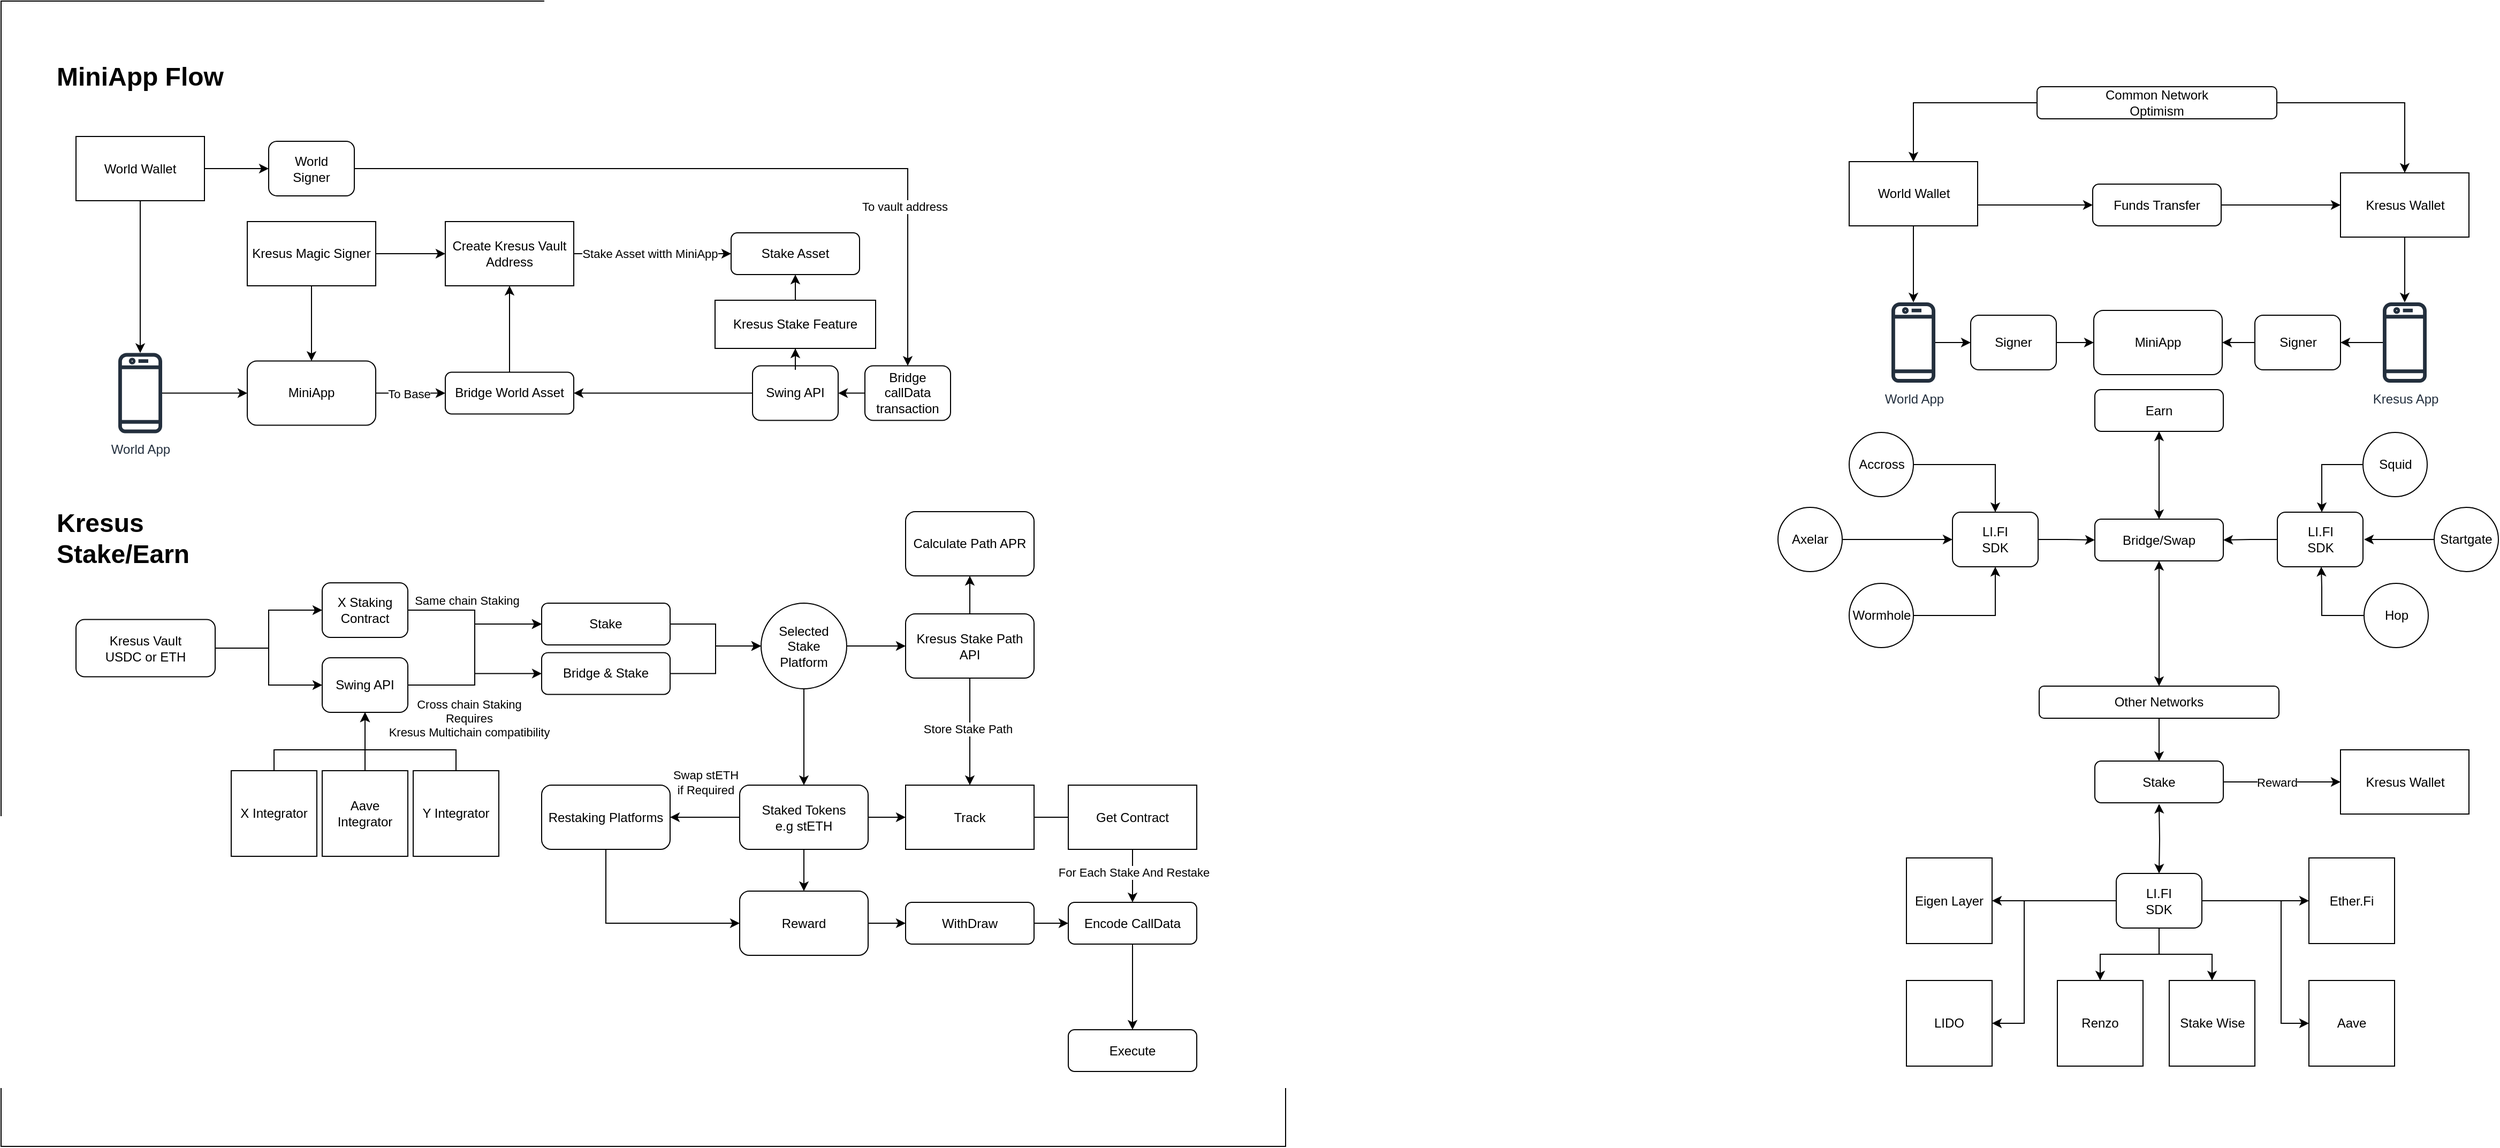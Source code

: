 <mxfile version="24.7.13">
  <diagram name="Page-1" id="8HVVYqKfXhcnhw4byhm_">
    <mxGraphModel dx="5444" dy="1896" grid="1" gridSize="10" guides="1" tooltips="1" connect="1" arrows="1" fold="1" page="1" pageScale="1" pageWidth="850" pageHeight="1100" math="0" shadow="0">
      <root>
        <mxCell id="0" />
        <mxCell id="1" parent="0" />
        <mxCell id="dPlBs3OxKMqILGhpUdvq-78" value="" style="rounded=0;whiteSpace=wrap;html=1;" parent="1" vertex="1">
          <mxGeometry x="-1590" y="20" width="1200" height="1070" as="geometry" />
        </mxCell>
        <mxCell id="dPlBs3OxKMqILGhpUdvq-26" value="" style="edgeStyle=orthogonalEdgeStyle;rounded=0;orthogonalLoop=1;jettySize=auto;html=1;" parent="1" source="dPlBs3OxKMqILGhpUdvq-1" target="dPlBs3OxKMqILGhpUdvq-20" edge="1">
          <mxGeometry relative="1" as="geometry" />
        </mxCell>
        <mxCell id="dPlBs3OxKMqILGhpUdvq-1" value="World App" style="sketch=0;outlineConnect=0;fontColor=#232F3E;gradientColor=none;fillColor=#232F3D;strokeColor=none;dashed=0;verticalLabelPosition=bottom;verticalAlign=top;align=center;html=1;fontSize=12;fontStyle=0;aspect=fixed;pointerEvents=1;shape=mxgraph.aws4.mobile_client;" parent="1" vertex="1">
          <mxGeometry x="176" y="300" width="41" height="78" as="geometry" />
        </mxCell>
        <mxCell id="dPlBs3OxKMqILGhpUdvq-2" value="MiniApp" style="rounded=1;whiteSpace=wrap;html=1;" parent="1" vertex="1">
          <mxGeometry x="365" y="309" width="120" height="60" as="geometry" />
        </mxCell>
        <mxCell id="dPlBs3OxKMqILGhpUdvq-24" value="" style="edgeStyle=orthogonalEdgeStyle;rounded=0;orthogonalLoop=1;jettySize=auto;html=1;" parent="1" source="dPlBs3OxKMqILGhpUdvq-3" target="dPlBs3OxKMqILGhpUdvq-21" edge="1">
          <mxGeometry relative="1" as="geometry" />
        </mxCell>
        <mxCell id="dPlBs3OxKMqILGhpUdvq-3" value="Kresus App" style="sketch=0;outlineConnect=0;fontColor=#232F3E;gradientColor=none;fillColor=#232F3D;strokeColor=none;dashed=0;verticalLabelPosition=bottom;verticalAlign=top;align=center;html=1;fontSize=12;fontStyle=0;aspect=fixed;pointerEvents=1;shape=mxgraph.aws4.mobile_client;" parent="1" vertex="1">
          <mxGeometry x="635" y="300" width="41" height="78" as="geometry" />
        </mxCell>
        <mxCell id="dPlBs3OxKMqILGhpUdvq-11" style="edgeStyle=orthogonalEdgeStyle;rounded=0;orthogonalLoop=1;jettySize=auto;html=1;entryX=0;entryY=0.5;entryDx=0;entryDy=0;" parent="1" source="dPlBs3OxKMqILGhpUdvq-4" target="dPlBs3OxKMqILGhpUdvq-10" edge="1">
          <mxGeometry relative="1" as="geometry">
            <Array as="points">
              <mxPoint x="245" y="211" />
            </Array>
          </mxGeometry>
        </mxCell>
        <mxCell id="dPlBs3OxKMqILGhpUdvq-16" value="" style="edgeStyle=orthogonalEdgeStyle;rounded=0;orthogonalLoop=1;jettySize=auto;html=1;" parent="1" source="dPlBs3OxKMqILGhpUdvq-4" target="dPlBs3OxKMqILGhpUdvq-1" edge="1">
          <mxGeometry relative="1" as="geometry" />
        </mxCell>
        <mxCell id="dPlBs3OxKMqILGhpUdvq-4" value="World Wallet" style="rounded=0;whiteSpace=wrap;html=1;" parent="1" vertex="1">
          <mxGeometry x="136.5" y="170" width="120" height="60" as="geometry" />
        </mxCell>
        <mxCell id="dPlBs3OxKMqILGhpUdvq-12" style="edgeStyle=orthogonalEdgeStyle;rounded=0;orthogonalLoop=1;jettySize=auto;html=1;entryX=1;entryY=0.5;entryDx=0;entryDy=0;startArrow=classic;startFill=1;endArrow=none;endFill=0;" parent="1" source="dPlBs3OxKMqILGhpUdvq-5" target="dPlBs3OxKMqILGhpUdvq-10" edge="1">
          <mxGeometry relative="1" as="geometry">
            <Array as="points">
              <mxPoint x="605" y="211" />
            </Array>
          </mxGeometry>
        </mxCell>
        <mxCell id="dPlBs3OxKMqILGhpUdvq-17" value="" style="edgeStyle=orthogonalEdgeStyle;rounded=0;orthogonalLoop=1;jettySize=auto;html=1;" parent="1" source="dPlBs3OxKMqILGhpUdvq-5" target="dPlBs3OxKMqILGhpUdvq-3" edge="1">
          <mxGeometry relative="1" as="geometry" />
        </mxCell>
        <mxCell id="dPlBs3OxKMqILGhpUdvq-5" value="Kresus Wallet" style="rounded=0;whiteSpace=wrap;html=1;" parent="1" vertex="1">
          <mxGeometry x="595.5" y="180.5" width="120" height="60" as="geometry" />
        </mxCell>
        <mxCell id="dPlBs3OxKMqILGhpUdvq-22" style="edgeStyle=orthogonalEdgeStyle;rounded=0;orthogonalLoop=1;jettySize=auto;html=1;" parent="1" source="dPlBs3OxKMqILGhpUdvq-6" target="dPlBs3OxKMqILGhpUdvq-4" edge="1">
          <mxGeometry relative="1" as="geometry" />
        </mxCell>
        <mxCell id="dPlBs3OxKMqILGhpUdvq-23" style="edgeStyle=orthogonalEdgeStyle;rounded=0;orthogonalLoop=1;jettySize=auto;html=1;" parent="1" source="dPlBs3OxKMqILGhpUdvq-6" target="dPlBs3OxKMqILGhpUdvq-5" edge="1">
          <mxGeometry relative="1" as="geometry" />
        </mxCell>
        <mxCell id="dPlBs3OxKMqILGhpUdvq-6" value="Common Network&lt;br&gt;Optimism" style="rounded=1;whiteSpace=wrap;html=1;" parent="1" vertex="1">
          <mxGeometry x="312" y="100" width="224" height="30" as="geometry" />
        </mxCell>
        <mxCell id="dPlBs3OxKMqILGhpUdvq-10" value="Funds Transfer" style="rounded=1;whiteSpace=wrap;html=1;" parent="1" vertex="1">
          <mxGeometry x="364" y="191" width="120" height="39" as="geometry" />
        </mxCell>
        <mxCell id="dPlBs3OxKMqILGhpUdvq-15" value="" style="edgeStyle=orthogonalEdgeStyle;rounded=0;orthogonalLoop=1;jettySize=auto;html=1;startArrow=classic;startFill=1;" parent="1" source="dPlBs3OxKMqILGhpUdvq-13" target="dPlBs3OxKMqILGhpUdvq-14" edge="1">
          <mxGeometry relative="1" as="geometry" />
        </mxCell>
        <mxCell id="dPlBs3OxKMqILGhpUdvq-13" value="Earn" style="rounded=1;whiteSpace=wrap;html=1;" parent="1" vertex="1">
          <mxGeometry x="366" y="383" width="120" height="39" as="geometry" />
        </mxCell>
        <mxCell id="dPlBs3OxKMqILGhpUdvq-34" value="" style="edgeStyle=orthogonalEdgeStyle;rounded=0;orthogonalLoop=1;jettySize=auto;html=1;startArrow=classic;startFill=1;" parent="1" source="dPlBs3OxKMqILGhpUdvq-14" target="dPlBs3OxKMqILGhpUdvq-32" edge="1">
          <mxGeometry relative="1" as="geometry" />
        </mxCell>
        <mxCell id="dPlBs3OxKMqILGhpUdvq-14" value="Bridge/Swap" style="rounded=1;whiteSpace=wrap;html=1;" parent="1" vertex="1">
          <mxGeometry x="366" y="504" width="120" height="39" as="geometry" />
        </mxCell>
        <mxCell id="dPlBs3OxKMqILGhpUdvq-27" value="" style="edgeStyle=orthogonalEdgeStyle;rounded=0;orthogonalLoop=1;jettySize=auto;html=1;" parent="1" source="dPlBs3OxKMqILGhpUdvq-20" target="dPlBs3OxKMqILGhpUdvq-2" edge="1">
          <mxGeometry relative="1" as="geometry" />
        </mxCell>
        <mxCell id="dPlBs3OxKMqILGhpUdvq-20" value="Signer" style="rounded=1;whiteSpace=wrap;html=1;" parent="1" vertex="1">
          <mxGeometry x="250" y="313.5" width="80" height="51" as="geometry" />
        </mxCell>
        <mxCell id="dPlBs3OxKMqILGhpUdvq-25" value="" style="edgeStyle=orthogonalEdgeStyle;rounded=0;orthogonalLoop=1;jettySize=auto;html=1;" parent="1" source="dPlBs3OxKMqILGhpUdvq-21" target="dPlBs3OxKMqILGhpUdvq-2" edge="1">
          <mxGeometry relative="1" as="geometry" />
        </mxCell>
        <mxCell id="dPlBs3OxKMqILGhpUdvq-21" value="Signer" style="rounded=1;whiteSpace=wrap;html=1;" parent="1" vertex="1">
          <mxGeometry x="515.5" y="313.5" width="80" height="51" as="geometry" />
        </mxCell>
        <mxCell id="dPlBs3OxKMqILGhpUdvq-60" value="" style="edgeStyle=orthogonalEdgeStyle;rounded=0;orthogonalLoop=1;jettySize=auto;html=1;" parent="1" source="dPlBs3OxKMqILGhpUdvq-32" target="dPlBs3OxKMqILGhpUdvq-59" edge="1">
          <mxGeometry relative="1" as="geometry" />
        </mxCell>
        <mxCell id="dPlBs3OxKMqILGhpUdvq-32" value="Other Networks" style="rounded=1;whiteSpace=wrap;html=1;" parent="1" vertex="1">
          <mxGeometry x="314" y="660" width="224" height="30" as="geometry" />
        </mxCell>
        <mxCell id="dPlBs3OxKMqILGhpUdvq-53" style="edgeStyle=orthogonalEdgeStyle;rounded=0;orthogonalLoop=1;jettySize=auto;html=1;" parent="1" source="dPlBs3OxKMqILGhpUdvq-39" target="dPlBs3OxKMqILGhpUdvq-51" edge="1">
          <mxGeometry relative="1" as="geometry" />
        </mxCell>
        <mxCell id="dPlBs3OxKMqILGhpUdvq-39" value="Accross" style="ellipse;whiteSpace=wrap;html=1;aspect=fixed;" parent="1" vertex="1">
          <mxGeometry x="136.5" y="423" width="60" height="60" as="geometry" />
        </mxCell>
        <mxCell id="dPlBs3OxKMqILGhpUdvq-54" style="edgeStyle=orthogonalEdgeStyle;rounded=0;orthogonalLoop=1;jettySize=auto;html=1;" parent="1" source="dPlBs3OxKMqILGhpUdvq-41" target="dPlBs3OxKMqILGhpUdvq-51" edge="1">
          <mxGeometry relative="1" as="geometry" />
        </mxCell>
        <mxCell id="dPlBs3OxKMqILGhpUdvq-41" value="Axelar" style="ellipse;whiteSpace=wrap;html=1;aspect=fixed;" parent="1" vertex="1">
          <mxGeometry x="70" y="493" width="60" height="60" as="geometry" />
        </mxCell>
        <mxCell id="dPlBs3OxKMqILGhpUdvq-55" style="edgeStyle=orthogonalEdgeStyle;rounded=0;orthogonalLoop=1;jettySize=auto;html=1;" parent="1" source="dPlBs3OxKMqILGhpUdvq-42" target="dPlBs3OxKMqILGhpUdvq-51" edge="1">
          <mxGeometry relative="1" as="geometry" />
        </mxCell>
        <mxCell id="dPlBs3OxKMqILGhpUdvq-42" value="Wormhole" style="ellipse;whiteSpace=wrap;html=1;aspect=fixed;" parent="1" vertex="1">
          <mxGeometry x="136.5" y="564" width="60" height="60" as="geometry" />
        </mxCell>
        <mxCell id="dPlBs3OxKMqILGhpUdvq-47" style="edgeStyle=orthogonalEdgeStyle;rounded=0;orthogonalLoop=1;jettySize=auto;html=1;" parent="1" edge="1">
          <mxGeometry relative="1" as="geometry">
            <mxPoint x="617.5" y="453" as="sourcePoint" />
            <mxPoint x="578.026" y="497.5" as="targetPoint" />
            <Array as="points">
              <mxPoint x="578" y="453" />
            </Array>
          </mxGeometry>
        </mxCell>
        <mxCell id="dPlBs3OxKMqILGhpUdvq-43" value="Squid" style="ellipse;whiteSpace=wrap;html=1;aspect=fixed;" parent="1" vertex="1">
          <mxGeometry x="616.5" y="423" width="60" height="60" as="geometry" />
        </mxCell>
        <mxCell id="dPlBs3OxKMqILGhpUdvq-48" value="" style="edgeStyle=orthogonalEdgeStyle;rounded=0;orthogonalLoop=1;jettySize=auto;html=1;" parent="1" source="dPlBs3OxKMqILGhpUdvq-44" edge="1">
          <mxGeometry relative="1" as="geometry">
            <mxPoint x="617.5" y="523" as="targetPoint" />
          </mxGeometry>
        </mxCell>
        <mxCell id="dPlBs3OxKMqILGhpUdvq-44" value="Startgate" style="ellipse;whiteSpace=wrap;html=1;aspect=fixed;" parent="1" vertex="1">
          <mxGeometry x="683" y="493" width="60" height="60" as="geometry" />
        </mxCell>
        <mxCell id="dPlBs3OxKMqILGhpUdvq-49" style="edgeStyle=orthogonalEdgeStyle;rounded=0;orthogonalLoop=1;jettySize=auto;html=1;entryX=0.5;entryY=1;entryDx=0;entryDy=0;" parent="1" source="dPlBs3OxKMqILGhpUdvq-45" edge="1">
          <mxGeometry relative="1" as="geometry">
            <mxPoint x="577.5" y="548.5" as="targetPoint" />
            <Array as="points">
              <mxPoint x="578" y="594" />
              <mxPoint x="578" y="568" />
              <mxPoint x="578" y="568" />
            </Array>
          </mxGeometry>
        </mxCell>
        <mxCell id="dPlBs3OxKMqILGhpUdvq-45" value="Hop" style="ellipse;whiteSpace=wrap;html=1;aspect=fixed;" parent="1" vertex="1">
          <mxGeometry x="617.5" y="564" width="60" height="60" as="geometry" />
        </mxCell>
        <mxCell id="dPlBs3OxKMqILGhpUdvq-50" value="" style="edgeStyle=orthogonalEdgeStyle;rounded=0;orthogonalLoop=1;jettySize=auto;html=1;" parent="1" source="dPlBs3OxKMqILGhpUdvq-46" target="dPlBs3OxKMqILGhpUdvq-14" edge="1">
          <mxGeometry relative="1" as="geometry" />
        </mxCell>
        <mxCell id="dPlBs3OxKMqILGhpUdvq-46" value="LI.FI&lt;br&gt;SDK" style="rounded=1;whiteSpace=wrap;html=1;" parent="1" vertex="1">
          <mxGeometry x="536.5" y="497.5" width="80" height="51" as="geometry" />
        </mxCell>
        <mxCell id="dPlBs3OxKMqILGhpUdvq-52" value="" style="edgeStyle=orthogonalEdgeStyle;rounded=0;orthogonalLoop=1;jettySize=auto;html=1;" parent="1" source="dPlBs3OxKMqILGhpUdvq-51" target="dPlBs3OxKMqILGhpUdvq-14" edge="1">
          <mxGeometry relative="1" as="geometry" />
        </mxCell>
        <mxCell id="dPlBs3OxKMqILGhpUdvq-51" value="LI.FI&lt;br&gt;SDK" style="rounded=1;whiteSpace=wrap;html=1;" parent="1" vertex="1">
          <mxGeometry x="233" y="497.5" width="80" height="51" as="geometry" />
        </mxCell>
        <mxCell id="dPlBs3OxKMqILGhpUdvq-68" style="edgeStyle=orthogonalEdgeStyle;rounded=0;orthogonalLoop=1;jettySize=auto;html=1;entryX=1;entryY=0.5;entryDx=0;entryDy=0;" parent="1" source="dPlBs3OxKMqILGhpUdvq-56" target="dPlBs3OxKMqILGhpUdvq-58" edge="1">
          <mxGeometry relative="1" as="geometry" />
        </mxCell>
        <mxCell id="dPlBs3OxKMqILGhpUdvq-69" style="edgeStyle=orthogonalEdgeStyle;rounded=0;orthogonalLoop=1;jettySize=auto;html=1;entryX=1;entryY=0.5;entryDx=0;entryDy=0;" parent="1" source="dPlBs3OxKMqILGhpUdvq-56" target="dPlBs3OxKMqILGhpUdvq-61" edge="1">
          <mxGeometry relative="1" as="geometry">
            <Array as="points">
              <mxPoint x="300" y="860" />
              <mxPoint x="300" y="975" />
            </Array>
          </mxGeometry>
        </mxCell>
        <mxCell id="dPlBs3OxKMqILGhpUdvq-70" style="edgeStyle=orthogonalEdgeStyle;rounded=0;orthogonalLoop=1;jettySize=auto;html=1;" parent="1" source="dPlBs3OxKMqILGhpUdvq-56" target="dPlBs3OxKMqILGhpUdvq-62" edge="1">
          <mxGeometry relative="1" as="geometry" />
        </mxCell>
        <mxCell id="dPlBs3OxKMqILGhpUdvq-71" style="edgeStyle=orthogonalEdgeStyle;rounded=0;orthogonalLoop=1;jettySize=auto;html=1;" parent="1" source="dPlBs3OxKMqILGhpUdvq-56" target="dPlBs3OxKMqILGhpUdvq-63" edge="1">
          <mxGeometry relative="1" as="geometry" />
        </mxCell>
        <mxCell id="dPlBs3OxKMqILGhpUdvq-72" style="edgeStyle=orthogonalEdgeStyle;rounded=0;orthogonalLoop=1;jettySize=auto;html=1;entryX=0;entryY=0.5;entryDx=0;entryDy=0;" parent="1" source="dPlBs3OxKMqILGhpUdvq-56" target="dPlBs3OxKMqILGhpUdvq-64" edge="1">
          <mxGeometry relative="1" as="geometry">
            <Array as="points">
              <mxPoint x="540" y="860" />
              <mxPoint x="540" y="975" />
            </Array>
          </mxGeometry>
        </mxCell>
        <mxCell id="dPlBs3OxKMqILGhpUdvq-73" style="edgeStyle=orthogonalEdgeStyle;rounded=0;orthogonalLoop=1;jettySize=auto;html=1;entryX=0;entryY=0.5;entryDx=0;entryDy=0;" parent="1" source="dPlBs3OxKMqILGhpUdvq-56" target="dPlBs3OxKMqILGhpUdvq-65" edge="1">
          <mxGeometry relative="1" as="geometry" />
        </mxCell>
        <mxCell id="dPlBs3OxKMqILGhpUdvq-56" value="LI.FI&lt;br&gt;SDK" style="rounded=1;whiteSpace=wrap;html=1;" parent="1" vertex="1">
          <mxGeometry x="386" y="835" width="80" height="51" as="geometry" />
        </mxCell>
        <mxCell id="dPlBs3OxKMqILGhpUdvq-58" value="Eigen Layer" style="whiteSpace=wrap;html=1;aspect=fixed;" parent="1" vertex="1">
          <mxGeometry x="190" y="820.5" width="80" height="80" as="geometry" />
        </mxCell>
        <mxCell id="dPlBs3OxKMqILGhpUdvq-67" value="" style="edgeStyle=orthogonalEdgeStyle;rounded=0;orthogonalLoop=1;jettySize=auto;html=1;startArrow=classic;startFill=1;" parent="1" target="dPlBs3OxKMqILGhpUdvq-56" edge="1">
          <mxGeometry relative="1" as="geometry">
            <mxPoint x="426" y="770" as="sourcePoint" />
          </mxGeometry>
        </mxCell>
        <mxCell id="dPlBs3OxKMqILGhpUdvq-75" value="" style="edgeStyle=orthogonalEdgeStyle;rounded=0;orthogonalLoop=1;jettySize=auto;html=1;" parent="1" source="dPlBs3OxKMqILGhpUdvq-59" target="dPlBs3OxKMqILGhpUdvq-74" edge="1">
          <mxGeometry relative="1" as="geometry" />
        </mxCell>
        <mxCell id="dPlBs3OxKMqILGhpUdvq-76" value="Reward" style="edgeLabel;html=1;align=center;verticalAlign=middle;resizable=0;points=[];" parent="dPlBs3OxKMqILGhpUdvq-75" vertex="1" connectable="0">
          <mxGeometry x="-0.32" y="-1" relative="1" as="geometry">
            <mxPoint x="13" y="-1" as="offset" />
          </mxGeometry>
        </mxCell>
        <mxCell id="dPlBs3OxKMqILGhpUdvq-59" value="Stake" style="rounded=1;whiteSpace=wrap;html=1;" parent="1" vertex="1">
          <mxGeometry x="366" y="730" width="120" height="39" as="geometry" />
        </mxCell>
        <mxCell id="dPlBs3OxKMqILGhpUdvq-61" value="LIDO" style="whiteSpace=wrap;html=1;aspect=fixed;" parent="1" vertex="1">
          <mxGeometry x="190" y="935" width="80" height="80" as="geometry" />
        </mxCell>
        <mxCell id="dPlBs3OxKMqILGhpUdvq-62" value="Renzo" style="whiteSpace=wrap;html=1;aspect=fixed;" parent="1" vertex="1">
          <mxGeometry x="331" y="935" width="80" height="80" as="geometry" />
        </mxCell>
        <mxCell id="dPlBs3OxKMqILGhpUdvq-63" value="Stake Wise" style="whiteSpace=wrap;html=1;aspect=fixed;" parent="1" vertex="1">
          <mxGeometry x="435.5" y="935" width="80" height="80" as="geometry" />
        </mxCell>
        <mxCell id="dPlBs3OxKMqILGhpUdvq-64" value="Aave" style="whiteSpace=wrap;html=1;aspect=fixed;" parent="1" vertex="1">
          <mxGeometry x="566" y="935" width="80" height="80" as="geometry" />
        </mxCell>
        <mxCell id="dPlBs3OxKMqILGhpUdvq-65" value="Ether.Fi" style="whiteSpace=wrap;html=1;aspect=fixed;" parent="1" vertex="1">
          <mxGeometry x="566" y="820.5" width="80" height="80" as="geometry" />
        </mxCell>
        <mxCell id="dPlBs3OxKMqILGhpUdvq-74" value="Kresus Wallet" style="rounded=0;whiteSpace=wrap;html=1;" parent="1" vertex="1">
          <mxGeometry x="595.5" y="719.5" width="120" height="60" as="geometry" />
        </mxCell>
        <mxCell id="dPlBs3OxKMqILGhpUdvq-79" value="&lt;h1 style=&quot;margin-top: 0px;&quot;&gt;Kresus Stake/Earn&lt;/h1&gt;" style="text;html=1;whiteSpace=wrap;overflow=hidden;rounded=0;" parent="1" vertex="1">
          <mxGeometry x="-1540" y="487" width="130" height="70" as="geometry" />
        </mxCell>
        <mxCell id="gFVc1AAmk8zruogiBaDs-9" value="" style="edgeStyle=orthogonalEdgeStyle;rounded=0;orthogonalLoop=1;jettySize=auto;html=1;" edge="1" parent="1" source="gFVc1AAmk8zruogiBaDs-2" target="gFVc1AAmk8zruogiBaDs-8">
          <mxGeometry relative="1" as="geometry" />
        </mxCell>
        <mxCell id="gFVc1AAmk8zruogiBaDs-2" value="World App" style="sketch=0;outlineConnect=0;fontColor=#232F3E;gradientColor=none;fillColor=#232F3D;strokeColor=none;dashed=0;verticalLabelPosition=bottom;verticalAlign=top;align=center;html=1;fontSize=12;fontStyle=0;aspect=fixed;pointerEvents=1;shape=mxgraph.aws4.mobile_client;" vertex="1" parent="1">
          <mxGeometry x="-1480.5" y="347.25" width="41" height="78" as="geometry" />
        </mxCell>
        <mxCell id="gFVc1AAmk8zruogiBaDs-5" value="" style="edgeStyle=orthogonalEdgeStyle;rounded=0;orthogonalLoop=1;jettySize=auto;html=1;" edge="1" parent="1" source="gFVc1AAmk8zruogiBaDs-3" target="gFVc1AAmk8zruogiBaDs-2">
          <mxGeometry relative="1" as="geometry" />
        </mxCell>
        <mxCell id="gFVc1AAmk8zruogiBaDs-6" value="" style="edgeStyle=orthogonalEdgeStyle;rounded=0;orthogonalLoop=1;jettySize=auto;html=1;" edge="1" parent="1" source="gFVc1AAmk8zruogiBaDs-3" target="gFVc1AAmk8zruogiBaDs-4">
          <mxGeometry relative="1" as="geometry" />
        </mxCell>
        <mxCell id="gFVc1AAmk8zruogiBaDs-3" value="World Wallet" style="rounded=0;whiteSpace=wrap;html=1;" vertex="1" parent="1">
          <mxGeometry x="-1520" y="146.5" width="120" height="60" as="geometry" />
        </mxCell>
        <mxCell id="gFVc1AAmk8zruogiBaDs-87" style="edgeStyle=orthogonalEdgeStyle;rounded=0;orthogonalLoop=1;jettySize=auto;html=1;" edge="1" parent="1" source="gFVc1AAmk8zruogiBaDs-4" target="gFVc1AAmk8zruogiBaDs-84">
          <mxGeometry relative="1" as="geometry" />
        </mxCell>
        <mxCell id="gFVc1AAmk8zruogiBaDs-88" value="To vault address" style="edgeLabel;html=1;align=center;verticalAlign=middle;resizable=0;points=[];" vertex="1" connectable="0" parent="gFVc1AAmk8zruogiBaDs-87">
          <mxGeometry x="0.576" y="-3" relative="1" as="geometry">
            <mxPoint as="offset" />
          </mxGeometry>
        </mxCell>
        <mxCell id="gFVc1AAmk8zruogiBaDs-4" value="World&lt;br&gt;Signer" style="rounded=1;whiteSpace=wrap;html=1;" vertex="1" parent="1">
          <mxGeometry x="-1340" y="151" width="80" height="51" as="geometry" />
        </mxCell>
        <mxCell id="gFVc1AAmk8zruogiBaDs-10" value="" style="edgeStyle=orthogonalEdgeStyle;rounded=0;orthogonalLoop=1;jettySize=auto;html=1;" edge="1" parent="1" source="gFVc1AAmk8zruogiBaDs-7" target="gFVc1AAmk8zruogiBaDs-8">
          <mxGeometry relative="1" as="geometry" />
        </mxCell>
        <mxCell id="gFVc1AAmk8zruogiBaDs-12" value="" style="edgeStyle=orthogonalEdgeStyle;rounded=0;orthogonalLoop=1;jettySize=auto;html=1;" edge="1" parent="1" source="gFVc1AAmk8zruogiBaDs-7" target="gFVc1AAmk8zruogiBaDs-11">
          <mxGeometry relative="1" as="geometry" />
        </mxCell>
        <mxCell id="gFVc1AAmk8zruogiBaDs-7" value="Kresus Magic Signer" style="rounded=0;whiteSpace=wrap;html=1;" vertex="1" parent="1">
          <mxGeometry x="-1360" y="226" width="120" height="60" as="geometry" />
        </mxCell>
        <mxCell id="gFVc1AAmk8zruogiBaDs-16" value="" style="edgeStyle=orthogonalEdgeStyle;rounded=0;orthogonalLoop=1;jettySize=auto;html=1;" edge="1" parent="1" source="gFVc1AAmk8zruogiBaDs-8" target="gFVc1AAmk8zruogiBaDs-13">
          <mxGeometry relative="1" as="geometry" />
        </mxCell>
        <mxCell id="gFVc1AAmk8zruogiBaDs-29" value="To Base" style="edgeLabel;html=1;align=center;verticalAlign=middle;resizable=0;points=[];" vertex="1" connectable="0" parent="gFVc1AAmk8zruogiBaDs-16">
          <mxGeometry x="-0.246" y="-3" relative="1" as="geometry">
            <mxPoint x="6" y="-3" as="offset" />
          </mxGeometry>
        </mxCell>
        <mxCell id="gFVc1AAmk8zruogiBaDs-8" value="MiniApp" style="rounded=1;whiteSpace=wrap;html=1;" vertex="1" parent="1">
          <mxGeometry x="-1360" y="356.25" width="120" height="60" as="geometry" />
        </mxCell>
        <mxCell id="gFVc1AAmk8zruogiBaDs-19" value="" style="edgeStyle=orthogonalEdgeStyle;rounded=0;orthogonalLoop=1;jettySize=auto;html=1;" edge="1" parent="1" source="gFVc1AAmk8zruogiBaDs-11" target="gFVc1AAmk8zruogiBaDs-18">
          <mxGeometry relative="1" as="geometry" />
        </mxCell>
        <mxCell id="gFVc1AAmk8zruogiBaDs-20" value="Stake Asset witth MiniApp" style="edgeLabel;html=1;align=center;verticalAlign=middle;resizable=0;points=[];" vertex="1" connectable="0" parent="gFVc1AAmk8zruogiBaDs-19">
          <mxGeometry x="-0.231" y="2" relative="1" as="geometry">
            <mxPoint x="14" y="2" as="offset" />
          </mxGeometry>
        </mxCell>
        <mxCell id="gFVc1AAmk8zruogiBaDs-11" value="Create Kresus Vault Address" style="rounded=0;whiteSpace=wrap;html=1;" vertex="1" parent="1">
          <mxGeometry x="-1175" y="226" width="120" height="60" as="geometry" />
        </mxCell>
        <mxCell id="gFVc1AAmk8zruogiBaDs-17" value="" style="edgeStyle=orthogonalEdgeStyle;rounded=0;orthogonalLoop=1;jettySize=auto;html=1;" edge="1" parent="1" source="gFVc1AAmk8zruogiBaDs-13" target="gFVc1AAmk8zruogiBaDs-11">
          <mxGeometry relative="1" as="geometry" />
        </mxCell>
        <mxCell id="gFVc1AAmk8zruogiBaDs-13" value="Bridge World Asset" style="rounded=1;whiteSpace=wrap;html=1;" vertex="1" parent="1">
          <mxGeometry x="-1175" y="366.75" width="120" height="39" as="geometry" />
        </mxCell>
        <mxCell id="gFVc1AAmk8zruogiBaDs-18" value="Stake Asset" style="rounded=1;whiteSpace=wrap;html=1;" vertex="1" parent="1">
          <mxGeometry x="-908" y="236.5" width="120" height="39" as="geometry" />
        </mxCell>
        <mxCell id="gFVc1AAmk8zruogiBaDs-21" value="&lt;h1 style=&quot;margin-top: 0px;&quot;&gt;MiniApp Flow&lt;/h1&gt;&lt;p&gt;.&lt;/p&gt;" style="text;html=1;whiteSpace=wrap;overflow=hidden;rounded=0;" vertex="1" parent="1">
          <mxGeometry x="-1540" y="70" width="180" height="40" as="geometry" />
        </mxCell>
        <mxCell id="gFVc1AAmk8zruogiBaDs-26" style="edgeStyle=orthogonalEdgeStyle;rounded=0;orthogonalLoop=1;jettySize=auto;html=1;entryX=1;entryY=0.5;entryDx=0;entryDy=0;" edge="1" parent="1" source="gFVc1AAmk8zruogiBaDs-22" target="gFVc1AAmk8zruogiBaDs-13">
          <mxGeometry relative="1" as="geometry" />
        </mxCell>
        <mxCell id="gFVc1AAmk8zruogiBaDs-27" style="edgeStyle=orthogonalEdgeStyle;rounded=0;orthogonalLoop=1;jettySize=auto;html=1;entryX=0.5;entryY=1;entryDx=0;entryDy=0;" edge="1" parent="1" source="gFVc1AAmk8zruogiBaDs-51" target="gFVc1AAmk8zruogiBaDs-18">
          <mxGeometry relative="1" as="geometry" />
        </mxCell>
        <mxCell id="gFVc1AAmk8zruogiBaDs-22" value="Swing API" style="rounded=1;whiteSpace=wrap;html=1;" vertex="1" parent="1">
          <mxGeometry x="-888" y="360.75" width="80" height="51" as="geometry" />
        </mxCell>
        <mxCell id="gFVc1AAmk8zruogiBaDs-32" value="" style="edgeStyle=orthogonalEdgeStyle;rounded=0;orthogonalLoop=1;jettySize=auto;html=1;" edge="1" parent="1" source="gFVc1AAmk8zruogiBaDs-30" target="gFVc1AAmk8zruogiBaDs-31">
          <mxGeometry relative="1" as="geometry" />
        </mxCell>
        <mxCell id="gFVc1AAmk8zruogiBaDs-34" style="edgeStyle=orthogonalEdgeStyle;rounded=0;orthogonalLoop=1;jettySize=auto;html=1;entryX=0;entryY=0.5;entryDx=0;entryDy=0;" edge="1" parent="1" source="gFVc1AAmk8zruogiBaDs-30" target="gFVc1AAmk8zruogiBaDs-33">
          <mxGeometry relative="1" as="geometry" />
        </mxCell>
        <mxCell id="gFVc1AAmk8zruogiBaDs-30" value="Kresus Vault&lt;br&gt;USDC or ETH" style="rounded=1;whiteSpace=wrap;html=1;" vertex="1" parent="1">
          <mxGeometry x="-1520" y="597.75" width="130" height="53.5" as="geometry" />
        </mxCell>
        <mxCell id="gFVc1AAmk8zruogiBaDs-47" style="edgeStyle=orthogonalEdgeStyle;rounded=0;orthogonalLoop=1;jettySize=auto;html=1;" edge="1" parent="1" source="gFVc1AAmk8zruogiBaDs-31" target="gFVc1AAmk8zruogiBaDs-44">
          <mxGeometry relative="1" as="geometry" />
        </mxCell>
        <mxCell id="gFVc1AAmk8zruogiBaDs-48" style="edgeStyle=orthogonalEdgeStyle;rounded=0;orthogonalLoop=1;jettySize=auto;html=1;entryX=0;entryY=0.5;entryDx=0;entryDy=0;" edge="1" parent="1" source="gFVc1AAmk8zruogiBaDs-31" target="gFVc1AAmk8zruogiBaDs-41">
          <mxGeometry relative="1" as="geometry" />
        </mxCell>
        <mxCell id="gFVc1AAmk8zruogiBaDs-49" value="Cross chain Staking&lt;br&gt;Requires &lt;br&gt;Kresus Multichain compatibility" style="edgeLabel;html=1;align=center;verticalAlign=middle;resizable=0;points=[];" vertex="1" connectable="0" parent="gFVc1AAmk8zruogiBaDs-48">
          <mxGeometry x="-0.505" y="-1" relative="1" as="geometry">
            <mxPoint x="12" y="30" as="offset" />
          </mxGeometry>
        </mxCell>
        <mxCell id="gFVc1AAmk8zruogiBaDs-31" value="Swing API" style="rounded=1;whiteSpace=wrap;html=1;" vertex="1" parent="1">
          <mxGeometry x="-1290" y="633.5" width="80" height="51" as="geometry" />
        </mxCell>
        <mxCell id="gFVc1AAmk8zruogiBaDs-46" style="edgeStyle=orthogonalEdgeStyle;rounded=0;orthogonalLoop=1;jettySize=auto;html=1;" edge="1" parent="1" source="gFVc1AAmk8zruogiBaDs-33" target="gFVc1AAmk8zruogiBaDs-41">
          <mxGeometry relative="1" as="geometry" />
        </mxCell>
        <mxCell id="gFVc1AAmk8zruogiBaDs-33" value="X Staking&lt;br&gt;Contract" style="rounded=1;whiteSpace=wrap;html=1;" vertex="1" parent="1">
          <mxGeometry x="-1290" y="563.5" width="80" height="51" as="geometry" />
        </mxCell>
        <mxCell id="gFVc1AAmk8zruogiBaDs-36" value="" style="edgeStyle=orthogonalEdgeStyle;rounded=0;orthogonalLoop=1;jettySize=auto;html=1;" edge="1" parent="1" source="gFVc1AAmk8zruogiBaDs-35" target="gFVc1AAmk8zruogiBaDs-31">
          <mxGeometry relative="1" as="geometry" />
        </mxCell>
        <mxCell id="gFVc1AAmk8zruogiBaDs-35" value="Aave Integrator" style="whiteSpace=wrap;html=1;aspect=fixed;" vertex="1" parent="1">
          <mxGeometry x="-1290" y="739" width="80" height="80" as="geometry" />
        </mxCell>
        <mxCell id="gFVc1AAmk8zruogiBaDs-40" style="edgeStyle=orthogonalEdgeStyle;rounded=0;orthogonalLoop=1;jettySize=auto;html=1;entryX=0.5;entryY=1;entryDx=0;entryDy=0;" edge="1" parent="1" source="gFVc1AAmk8zruogiBaDs-37" target="gFVc1AAmk8zruogiBaDs-31">
          <mxGeometry relative="1" as="geometry">
            <Array as="points">
              <mxPoint x="-1335" y="719.5" />
              <mxPoint x="-1250" y="719.5" />
            </Array>
          </mxGeometry>
        </mxCell>
        <mxCell id="gFVc1AAmk8zruogiBaDs-37" value="X Integrator" style="whiteSpace=wrap;html=1;aspect=fixed;" vertex="1" parent="1">
          <mxGeometry x="-1375" y="739" width="80" height="80" as="geometry" />
        </mxCell>
        <mxCell id="gFVc1AAmk8zruogiBaDs-39" style="edgeStyle=orthogonalEdgeStyle;rounded=0;orthogonalLoop=1;jettySize=auto;html=1;entryX=0.5;entryY=1;entryDx=0;entryDy=0;" edge="1" parent="1" source="gFVc1AAmk8zruogiBaDs-38" target="gFVc1AAmk8zruogiBaDs-31">
          <mxGeometry relative="1" as="geometry">
            <Array as="points">
              <mxPoint x="-1165" y="719.5" />
              <mxPoint x="-1250" y="719.5" />
            </Array>
          </mxGeometry>
        </mxCell>
        <mxCell id="gFVc1AAmk8zruogiBaDs-38" value="Y Integrator" style="whiteSpace=wrap;html=1;aspect=fixed;" vertex="1" parent="1">
          <mxGeometry x="-1205" y="739" width="80" height="80" as="geometry" />
        </mxCell>
        <mxCell id="gFVc1AAmk8zruogiBaDs-54" value="" style="edgeStyle=orthogonalEdgeStyle;rounded=0;orthogonalLoop=1;jettySize=auto;html=1;" edge="1" parent="1" source="gFVc1AAmk8zruogiBaDs-41" target="gFVc1AAmk8zruogiBaDs-53">
          <mxGeometry relative="1" as="geometry" />
        </mxCell>
        <mxCell id="gFVc1AAmk8zruogiBaDs-41" value="Stake" style="rounded=1;whiteSpace=wrap;html=1;" vertex="1" parent="1">
          <mxGeometry x="-1085" y="582.5" width="120" height="39" as="geometry" />
        </mxCell>
        <mxCell id="gFVc1AAmk8zruogiBaDs-55" style="edgeStyle=orthogonalEdgeStyle;rounded=0;orthogonalLoop=1;jettySize=auto;html=1;entryX=0;entryY=0.5;entryDx=0;entryDy=0;" edge="1" parent="1" source="gFVc1AAmk8zruogiBaDs-44" target="gFVc1AAmk8zruogiBaDs-53">
          <mxGeometry relative="1" as="geometry" />
        </mxCell>
        <mxCell id="gFVc1AAmk8zruogiBaDs-44" value="Bridge &amp;amp; Stake" style="rounded=1;whiteSpace=wrap;html=1;" vertex="1" parent="1">
          <mxGeometry x="-1085" y="628.75" width="120" height="39" as="geometry" />
        </mxCell>
        <mxCell id="gFVc1AAmk8zruogiBaDs-50" value="Same chain Staking" style="edgeLabel;html=1;align=center;verticalAlign=middle;resizable=0;points=[];" vertex="1" connectable="0" parent="1">
          <mxGeometry x="-1155.002" y="579.505" as="geometry" />
        </mxCell>
        <mxCell id="gFVc1AAmk8zruogiBaDs-52" value="" style="edgeStyle=orthogonalEdgeStyle;rounded=0;orthogonalLoop=1;jettySize=auto;html=1;entryX=0.5;entryY=1;entryDx=0;entryDy=0;" edge="1" parent="1" source="gFVc1AAmk8zruogiBaDs-22" target="gFVc1AAmk8zruogiBaDs-51">
          <mxGeometry relative="1" as="geometry">
            <mxPoint x="-848" y="361" as="sourcePoint" />
            <mxPoint x="-848" y="276" as="targetPoint" />
          </mxGeometry>
        </mxCell>
        <mxCell id="gFVc1AAmk8zruogiBaDs-51" value="Kresus Stake Feature" style="rounded=0;whiteSpace=wrap;html=1;" vertex="1" parent="1">
          <mxGeometry x="-923" y="299.5" width="150" height="45" as="geometry" />
        </mxCell>
        <mxCell id="gFVc1AAmk8zruogiBaDs-57" value="" style="edgeStyle=orthogonalEdgeStyle;rounded=0;orthogonalLoop=1;jettySize=auto;html=1;" edge="1" parent="1" source="gFVc1AAmk8zruogiBaDs-53" target="gFVc1AAmk8zruogiBaDs-56">
          <mxGeometry relative="1" as="geometry" />
        </mxCell>
        <mxCell id="gFVc1AAmk8zruogiBaDs-66" value="" style="edgeStyle=orthogonalEdgeStyle;rounded=0;orthogonalLoop=1;jettySize=auto;html=1;" edge="1" parent="1" source="gFVc1AAmk8zruogiBaDs-53" target="gFVc1AAmk8zruogiBaDs-64">
          <mxGeometry relative="1" as="geometry" />
        </mxCell>
        <mxCell id="gFVc1AAmk8zruogiBaDs-53" value="Selected&lt;br&gt;Stake&lt;br&gt;Platform" style="ellipse;whiteSpace=wrap;html=1;rounded=1;" vertex="1" parent="1">
          <mxGeometry x="-880" y="582.5" width="80" height="80" as="geometry" />
        </mxCell>
        <mxCell id="gFVc1AAmk8zruogiBaDs-59" value="" style="edgeStyle=orthogonalEdgeStyle;rounded=0;orthogonalLoop=1;jettySize=auto;html=1;" edge="1" parent="1" source="gFVc1AAmk8zruogiBaDs-56" target="gFVc1AAmk8zruogiBaDs-58">
          <mxGeometry relative="1" as="geometry" />
        </mxCell>
        <mxCell id="gFVc1AAmk8zruogiBaDs-60" value="Swap stETH&lt;div&gt;if Required&lt;/div&gt;" style="edgeLabel;html=1;align=center;verticalAlign=middle;resizable=0;points=[];" vertex="1" connectable="0" parent="gFVc1AAmk8zruogiBaDs-59">
          <mxGeometry x="0.115" y="-1" relative="1" as="geometry">
            <mxPoint x="4" y="-32" as="offset" />
          </mxGeometry>
        </mxCell>
        <mxCell id="gFVc1AAmk8zruogiBaDs-62" value="" style="edgeStyle=orthogonalEdgeStyle;rounded=0;orthogonalLoop=1;jettySize=auto;html=1;" edge="1" parent="1" source="gFVc1AAmk8zruogiBaDs-56" target="gFVc1AAmk8zruogiBaDs-61">
          <mxGeometry relative="1" as="geometry" />
        </mxCell>
        <mxCell id="gFVc1AAmk8zruogiBaDs-68" value="" style="edgeStyle=orthogonalEdgeStyle;rounded=0;orthogonalLoop=1;jettySize=auto;html=1;" edge="1" parent="1" source="gFVc1AAmk8zruogiBaDs-56" target="gFVc1AAmk8zruogiBaDs-65">
          <mxGeometry relative="1" as="geometry" />
        </mxCell>
        <mxCell id="gFVc1AAmk8zruogiBaDs-56" value="Staked Tokens&lt;div&gt;e.g stETH&lt;/div&gt;" style="whiteSpace=wrap;html=1;rounded=1;" vertex="1" parent="1">
          <mxGeometry x="-900" y="752.5" width="120" height="60" as="geometry" />
        </mxCell>
        <mxCell id="gFVc1AAmk8zruogiBaDs-82" style="edgeStyle=orthogonalEdgeStyle;rounded=0;orthogonalLoop=1;jettySize=auto;html=1;entryX=0;entryY=0.5;entryDx=0;entryDy=0;" edge="1" parent="1" source="gFVc1AAmk8zruogiBaDs-58" target="gFVc1AAmk8zruogiBaDs-61">
          <mxGeometry relative="1" as="geometry">
            <Array as="points">
              <mxPoint x="-1025" y="881.5" />
            </Array>
          </mxGeometry>
        </mxCell>
        <mxCell id="gFVc1AAmk8zruogiBaDs-58" value="Restaking Platforms" style="whiteSpace=wrap;html=1;rounded=1;" vertex="1" parent="1">
          <mxGeometry x="-1085" y="752.5" width="120" height="60" as="geometry" />
        </mxCell>
        <mxCell id="gFVc1AAmk8zruogiBaDs-73" value="" style="edgeStyle=orthogonalEdgeStyle;rounded=0;orthogonalLoop=1;jettySize=auto;html=1;" edge="1" parent="1" source="gFVc1AAmk8zruogiBaDs-61" target="gFVc1AAmk8zruogiBaDs-72">
          <mxGeometry relative="1" as="geometry" />
        </mxCell>
        <mxCell id="gFVc1AAmk8zruogiBaDs-61" value="Reward" style="whiteSpace=wrap;html=1;rounded=1;" vertex="1" parent="1">
          <mxGeometry x="-900" y="851.5" width="120" height="60" as="geometry" />
        </mxCell>
        <mxCell id="gFVc1AAmk8zruogiBaDs-67" value="" style="edgeStyle=orthogonalEdgeStyle;rounded=0;orthogonalLoop=1;jettySize=auto;html=1;" edge="1" parent="1" source="gFVc1AAmk8zruogiBaDs-64" target="gFVc1AAmk8zruogiBaDs-65">
          <mxGeometry relative="1" as="geometry" />
        </mxCell>
        <mxCell id="gFVc1AAmk8zruogiBaDs-71" value="" style="edgeStyle=orthogonalEdgeStyle;rounded=0;orthogonalLoop=1;jettySize=auto;html=1;" edge="1" parent="1" source="gFVc1AAmk8zruogiBaDs-64" target="gFVc1AAmk8zruogiBaDs-70">
          <mxGeometry relative="1" as="geometry" />
        </mxCell>
        <mxCell id="gFVc1AAmk8zruogiBaDs-64" value="Kresus Stake Path&lt;div&gt;API&lt;/div&gt;" style="rounded=1;whiteSpace=wrap;html=1;" vertex="1" parent="1">
          <mxGeometry x="-745" y="592.5" width="120" height="60" as="geometry" />
        </mxCell>
        <mxCell id="gFVc1AAmk8zruogiBaDs-75" value="" style="edgeStyle=orthogonalEdgeStyle;rounded=0;orthogonalLoop=1;jettySize=auto;html=1;" edge="1" parent="1" source="gFVc1AAmk8zruogiBaDs-65">
          <mxGeometry relative="1" as="geometry">
            <mxPoint x="-545" y="782.5" as="targetPoint" />
          </mxGeometry>
        </mxCell>
        <mxCell id="gFVc1AAmk8zruogiBaDs-65" value="Track" style="rounded=0;whiteSpace=wrap;html=1;" vertex="1" parent="1">
          <mxGeometry x="-745" y="752.5" width="120" height="60" as="geometry" />
        </mxCell>
        <mxCell id="gFVc1AAmk8zruogiBaDs-69" value="Store Stake Path" style="edgeLabel;html=1;align=center;verticalAlign=middle;resizable=0;points=[];" vertex="1" connectable="0" parent="1">
          <mxGeometry x="-694.996" y="689.5" as="geometry">
            <mxPoint x="8" y="10" as="offset" />
          </mxGeometry>
        </mxCell>
        <mxCell id="gFVc1AAmk8zruogiBaDs-70" value="Calculate Path APR" style="whiteSpace=wrap;html=1;rounded=1;" vertex="1" parent="1">
          <mxGeometry x="-745" y="497" width="120" height="60" as="geometry" />
        </mxCell>
        <mxCell id="gFVc1AAmk8zruogiBaDs-77" value="" style="edgeStyle=orthogonalEdgeStyle;rounded=0;orthogonalLoop=1;jettySize=auto;html=1;" edge="1" parent="1" source="gFVc1AAmk8zruogiBaDs-72" target="gFVc1AAmk8zruogiBaDs-76">
          <mxGeometry relative="1" as="geometry" />
        </mxCell>
        <mxCell id="gFVc1AAmk8zruogiBaDs-72" value="WithDraw" style="rounded=1;whiteSpace=wrap;html=1;" vertex="1" parent="1">
          <mxGeometry x="-745" y="862" width="120" height="39" as="geometry" />
        </mxCell>
        <mxCell id="gFVc1AAmk8zruogiBaDs-78" value="" style="edgeStyle=orthogonalEdgeStyle;rounded=0;orthogonalLoop=1;jettySize=auto;html=1;" edge="1" parent="1" source="gFVc1AAmk8zruogiBaDs-74" target="gFVc1AAmk8zruogiBaDs-76">
          <mxGeometry relative="1" as="geometry" />
        </mxCell>
        <mxCell id="gFVc1AAmk8zruogiBaDs-81" value="For Each Stake And Restake" style="edgeLabel;html=1;align=center;verticalAlign=middle;resizable=0;points=[];" vertex="1" connectable="0" parent="gFVc1AAmk8zruogiBaDs-78">
          <mxGeometry x="-0.147" y="1" relative="1" as="geometry">
            <mxPoint as="offset" />
          </mxGeometry>
        </mxCell>
        <mxCell id="gFVc1AAmk8zruogiBaDs-74" value="Get Contract" style="rounded=0;whiteSpace=wrap;html=1;" vertex="1" parent="1">
          <mxGeometry x="-593" y="752.5" width="120" height="60" as="geometry" />
        </mxCell>
        <mxCell id="gFVc1AAmk8zruogiBaDs-80" value="" style="edgeStyle=orthogonalEdgeStyle;rounded=0;orthogonalLoop=1;jettySize=auto;html=1;" edge="1" parent="1" source="gFVc1AAmk8zruogiBaDs-76" target="gFVc1AAmk8zruogiBaDs-79">
          <mxGeometry relative="1" as="geometry" />
        </mxCell>
        <mxCell id="gFVc1AAmk8zruogiBaDs-76" value="Encode CallData" style="rounded=1;whiteSpace=wrap;html=1;" vertex="1" parent="1">
          <mxGeometry x="-593" y="862" width="120" height="39" as="geometry" />
        </mxCell>
        <mxCell id="gFVc1AAmk8zruogiBaDs-79" value="Execute" style="rounded=1;whiteSpace=wrap;html=1;" vertex="1" parent="1">
          <mxGeometry x="-593" y="981" width="120" height="39" as="geometry" />
        </mxCell>
        <mxCell id="gFVc1AAmk8zruogiBaDs-86" value="" style="edgeStyle=orthogonalEdgeStyle;rounded=0;orthogonalLoop=1;jettySize=auto;html=1;" edge="1" parent="1" source="gFVc1AAmk8zruogiBaDs-84" target="gFVc1AAmk8zruogiBaDs-22">
          <mxGeometry relative="1" as="geometry" />
        </mxCell>
        <mxCell id="gFVc1AAmk8zruogiBaDs-84" value="Bridge&lt;br&gt;callData&lt;br&gt;transaction" style="rounded=1;whiteSpace=wrap;html=1;" vertex="1" parent="1">
          <mxGeometry x="-783" y="360.75" width="80" height="51" as="geometry" />
        </mxCell>
      </root>
    </mxGraphModel>
  </diagram>
</mxfile>
